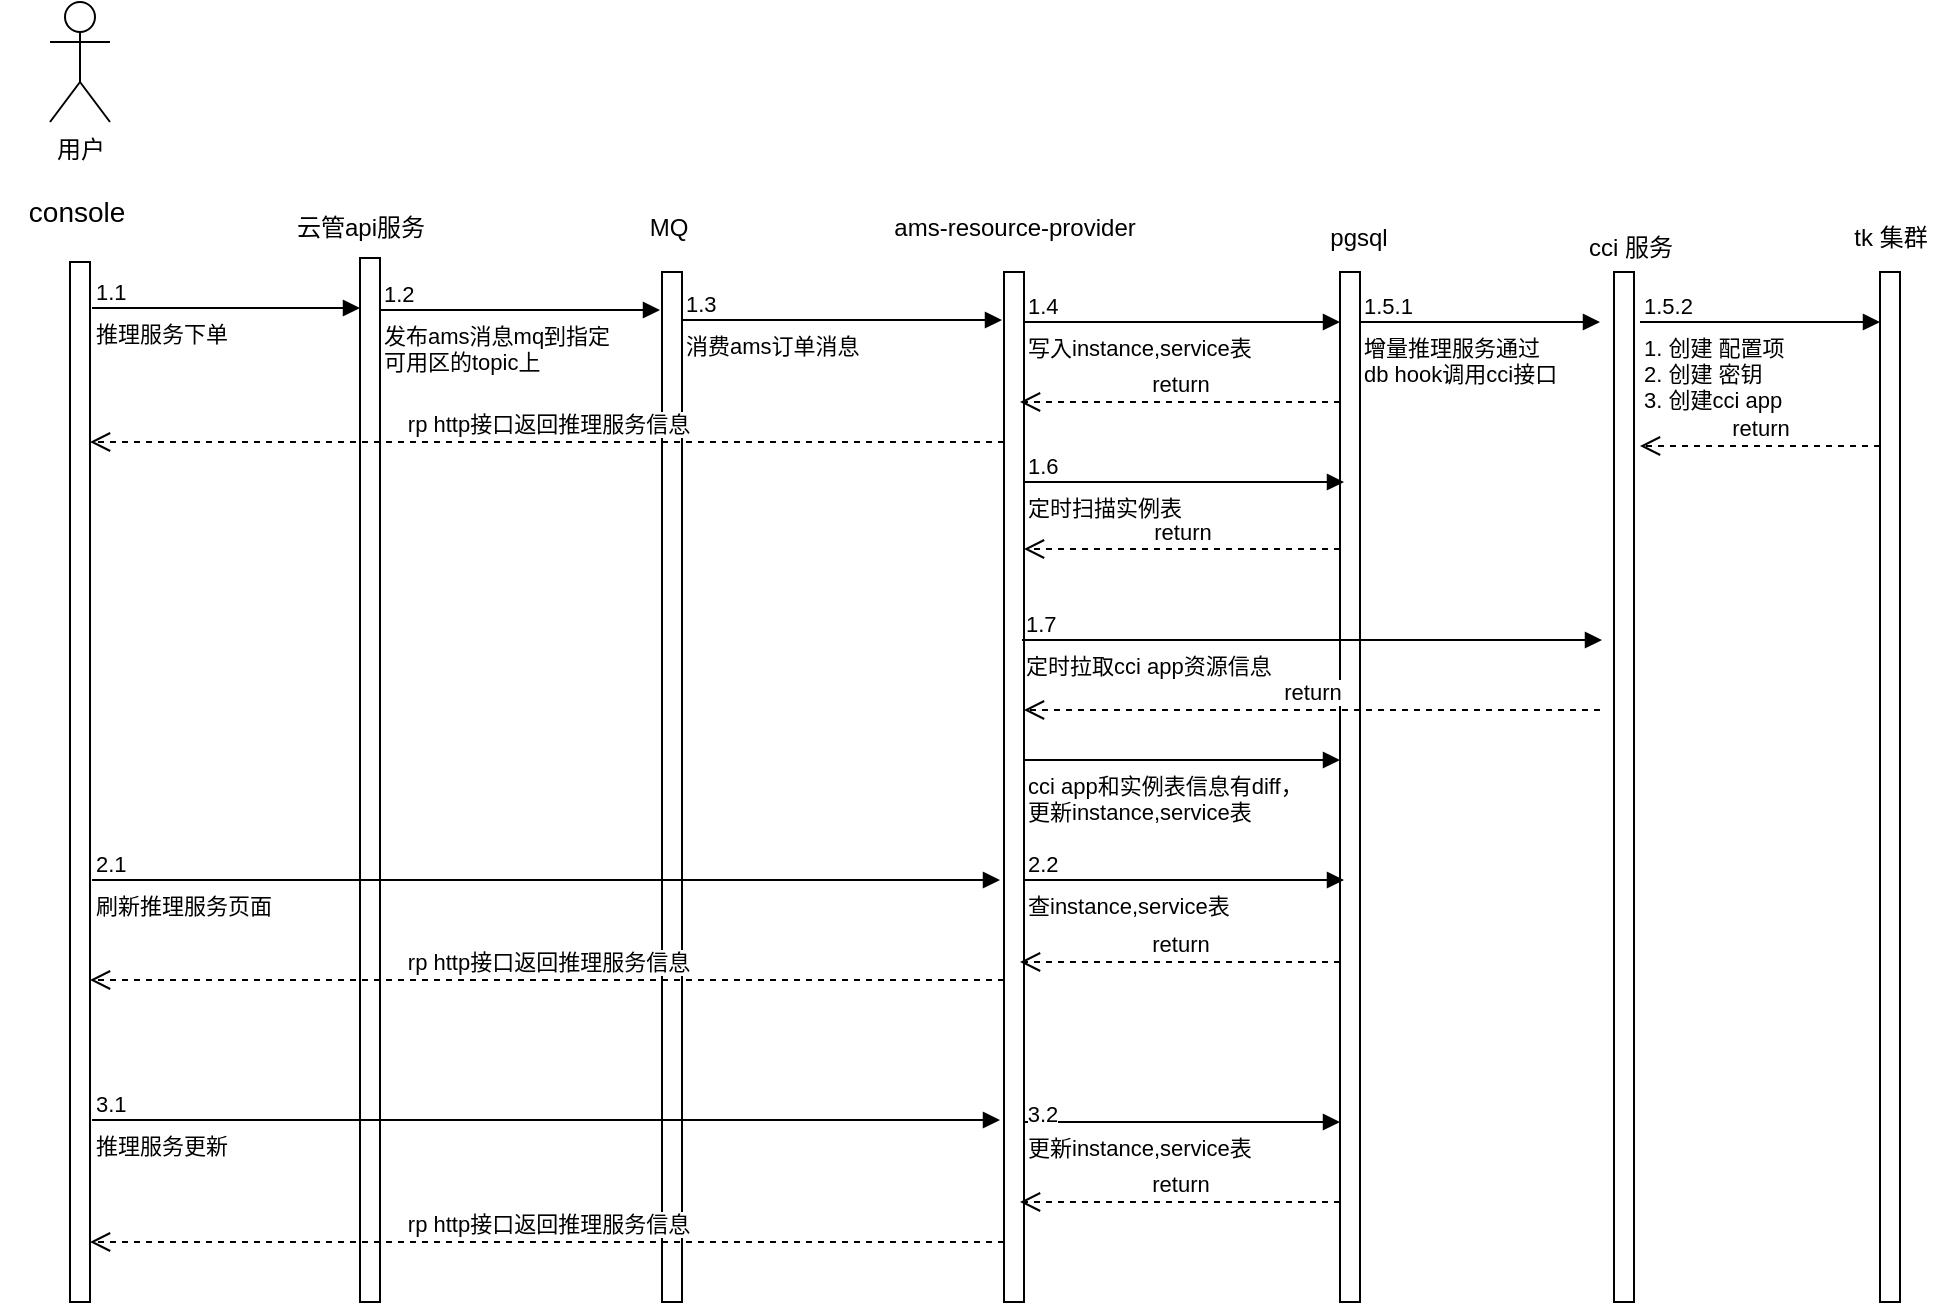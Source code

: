 <mxfile version="22.1.11" type="github">
  <diagram name="第 1 页" id="wUX5twKW95JPzg22RwcC">
    <mxGraphModel dx="1272" dy="853" grid="1" gridSize="10" guides="1" tooltips="1" connect="1" arrows="1" fold="1" page="1" pageScale="1" pageWidth="827" pageHeight="1169" math="0" shadow="0">
      <root>
        <mxCell id="0" />
        <mxCell id="1" parent="0" />
        <mxCell id="F8USyMMURStgGjkpNutp-11" value="用户" style="shape=umlActor;verticalLabelPosition=bottom;verticalAlign=top;html=1;outlineConnect=0;" vertex="1" parent="1">
          <mxGeometry x="125" y="430" width="30" height="60" as="geometry" />
        </mxCell>
        <mxCell id="F8USyMMURStgGjkpNutp-15" value="" style="html=1;points=[[0,0,0,0,5],[0,1,0,0,-5],[1,0,0,0,5],[1,1,0,0,-5]];perimeter=orthogonalPerimeter;outlineConnect=0;targetShapes=umlLifeline;portConstraint=eastwest;newEdgeStyle={&quot;curved&quot;:0,&quot;rounded&quot;:0};" vertex="1" parent="1">
          <mxGeometry x="135" y="560" width="10" height="520" as="geometry" />
        </mxCell>
        <mxCell id="F8USyMMURStgGjkpNutp-16" value="&lt;font style=&quot;font-size: 14px;&quot;&gt;console&amp;nbsp;&lt;/font&gt;" style="text;html=1;align=center;verticalAlign=middle;resizable=0;points=[];autosize=1;strokeColor=none;fillColor=none;" vertex="1" parent="1">
          <mxGeometry x="100" y="520" width="80" height="30" as="geometry" />
        </mxCell>
        <mxCell id="F8USyMMURStgGjkpNutp-20" value="" style="html=1;points=[[0,0,0,0,5],[0,1,0,0,-5],[1,0,0,0,5],[1,1,0,0,-5]];perimeter=orthogonalPerimeter;outlineConnect=0;targetShapes=umlLifeline;portConstraint=eastwest;newEdgeStyle={&quot;curved&quot;:0,&quot;rounded&quot;:0};" vertex="1" parent="1">
          <mxGeometry x="431" y="565" width="10" height="515" as="geometry" />
        </mxCell>
        <mxCell id="F8USyMMURStgGjkpNutp-21" value="MQ" style="text;html=1;align=center;verticalAlign=middle;resizable=0;points=[];autosize=1;strokeColor=none;fillColor=none;" vertex="1" parent="1">
          <mxGeometry x="414" y="528" width="40" height="30" as="geometry" />
        </mxCell>
        <mxCell id="F8USyMMURStgGjkpNutp-22" value="推理服务下单" style="endArrow=block;endFill=1;html=1;edgeStyle=orthogonalEdgeStyle;align=left;verticalAlign=top;rounded=0;" edge="1" parent="1">
          <mxGeometry x="-1" relative="1" as="geometry">
            <mxPoint x="146" y="583" as="sourcePoint" />
            <mxPoint x="280" y="583" as="targetPoint" />
          </mxGeometry>
        </mxCell>
        <mxCell id="F8USyMMURStgGjkpNutp-23" value="1.1" style="edgeLabel;resizable=0;html=1;align=left;verticalAlign=bottom;" connectable="0" vertex="1" parent="F8USyMMURStgGjkpNutp-22">
          <mxGeometry x="-1" relative="1" as="geometry" />
        </mxCell>
        <mxCell id="F8USyMMURStgGjkpNutp-24" value="" style="html=1;points=[[0,0,0,0,5],[0,1,0,0,-5],[1,0,0,0,5],[1,1,0,0,-5]];perimeter=orthogonalPerimeter;outlineConnect=0;targetShapes=umlLifeline;portConstraint=eastwest;newEdgeStyle={&quot;curved&quot;:0,&quot;rounded&quot;:0};" vertex="1" parent="1">
          <mxGeometry x="602" y="565" width="10" height="515" as="geometry" />
        </mxCell>
        <mxCell id="F8USyMMURStgGjkpNutp-25" value="ams-resource-provider" style="text;html=1;align=center;verticalAlign=middle;resizable=0;points=[];autosize=1;strokeColor=none;fillColor=none;" vertex="1" parent="1">
          <mxGeometry x="537" y="528" width="140" height="30" as="geometry" />
        </mxCell>
        <mxCell id="F8USyMMURStgGjkpNutp-26" value="消费ams订单消息" style="endArrow=block;endFill=1;html=1;edgeStyle=orthogonalEdgeStyle;align=left;verticalAlign=top;rounded=0;" edge="1" parent="1">
          <mxGeometry x="-1" relative="1" as="geometry">
            <mxPoint x="441" y="589" as="sourcePoint" />
            <mxPoint x="601" y="589" as="targetPoint" />
            <mxPoint as="offset" />
          </mxGeometry>
        </mxCell>
        <mxCell id="F8USyMMURStgGjkpNutp-27" value="1.3" style="edgeLabel;resizable=0;html=1;align=left;verticalAlign=bottom;" connectable="0" vertex="1" parent="F8USyMMURStgGjkpNutp-26">
          <mxGeometry x="-1" relative="1" as="geometry" />
        </mxCell>
        <mxCell id="F8USyMMURStgGjkpNutp-28" value="" style="html=1;points=[[0,0,0,0,5],[0,1,0,0,-5],[1,0,0,0,5],[1,1,0,0,-5]];perimeter=orthogonalPerimeter;outlineConnect=0;targetShapes=umlLifeline;portConstraint=eastwest;newEdgeStyle={&quot;curved&quot;:0,&quot;rounded&quot;:0};" vertex="1" parent="1">
          <mxGeometry x="770" y="565" width="10" height="515" as="geometry" />
        </mxCell>
        <mxCell id="F8USyMMURStgGjkpNutp-29" value="pgsql" style="text;html=1;align=center;verticalAlign=middle;resizable=0;points=[];autosize=1;strokeColor=none;fillColor=none;" vertex="1" parent="1">
          <mxGeometry x="754" y="533" width="50" height="30" as="geometry" />
        </mxCell>
        <mxCell id="F8USyMMURStgGjkpNutp-30" value="查instance,service表" style="endArrow=block;endFill=1;html=1;edgeStyle=orthogonalEdgeStyle;align=left;verticalAlign=top;rounded=0;" edge="1" parent="1">
          <mxGeometry x="-1" relative="1" as="geometry">
            <mxPoint x="612" y="869" as="sourcePoint" />
            <mxPoint x="772" y="869" as="targetPoint" />
            <mxPoint as="offset" />
          </mxGeometry>
        </mxCell>
        <mxCell id="F8USyMMURStgGjkpNutp-31" value="2.2" style="edgeLabel;resizable=0;html=1;align=left;verticalAlign=bottom;" connectable="0" vertex="1" parent="F8USyMMURStgGjkpNutp-30">
          <mxGeometry x="-1" relative="1" as="geometry" />
        </mxCell>
        <mxCell id="F8USyMMURStgGjkpNutp-32" value="" style="html=1;points=[[0,0,0,0,5],[0,1,0,0,-5],[1,0,0,0,5],[1,1,0,0,-5]];perimeter=orthogonalPerimeter;outlineConnect=0;targetShapes=umlLifeline;portConstraint=eastwest;newEdgeStyle={&quot;curved&quot;:0,&quot;rounded&quot;:0};" vertex="1" parent="1">
          <mxGeometry x="280" y="558" width="10" height="522" as="geometry" />
        </mxCell>
        <mxCell id="F8USyMMURStgGjkpNutp-33" value="云管api服务" style="text;html=1;align=center;verticalAlign=middle;resizable=0;points=[];autosize=1;strokeColor=none;fillColor=none;" vertex="1" parent="1">
          <mxGeometry x="235" y="528" width="90" height="30" as="geometry" />
        </mxCell>
        <mxCell id="F8USyMMURStgGjkpNutp-36" value="发布ams消息mq到指定&lt;br&gt;可用区的topic上" style="endArrow=block;endFill=1;html=1;edgeStyle=orthogonalEdgeStyle;align=left;verticalAlign=top;rounded=0;" edge="1" parent="1">
          <mxGeometry x="-1" relative="1" as="geometry">
            <mxPoint x="290" y="584" as="sourcePoint" />
            <mxPoint x="430" y="584" as="targetPoint" />
            <mxPoint as="offset" />
          </mxGeometry>
        </mxCell>
        <mxCell id="F8USyMMURStgGjkpNutp-37" value="1.2" style="edgeLabel;resizable=0;html=1;align=left;verticalAlign=bottom;" connectable="0" vertex="1" parent="F8USyMMURStgGjkpNutp-36">
          <mxGeometry x="-1" relative="1" as="geometry" />
        </mxCell>
        <mxCell id="F8USyMMURStgGjkpNutp-40" value="rp http接口返回推理服务信息" style="html=1;verticalAlign=bottom;endArrow=open;dashed=1;endSize=8;curved=0;rounded=0;" edge="1" parent="1">
          <mxGeometry x="-0.0" relative="1" as="geometry">
            <mxPoint x="602" y="650" as="sourcePoint" />
            <mxPoint x="145" y="650" as="targetPoint" />
            <mxPoint as="offset" />
          </mxGeometry>
        </mxCell>
        <mxCell id="F8USyMMURStgGjkpNutp-42" value="" style="html=1;points=[[0,0,0,0,5],[0,1,0,0,-5],[1,0,0,0,5],[1,1,0,0,-5]];perimeter=orthogonalPerimeter;outlineConnect=0;targetShapes=umlLifeline;portConstraint=eastwest;newEdgeStyle={&quot;curved&quot;:0,&quot;rounded&quot;:0};" vertex="1" parent="1">
          <mxGeometry x="907" y="565" width="10" height="515" as="geometry" />
        </mxCell>
        <mxCell id="F8USyMMURStgGjkpNutp-43" value="cci 服务" style="text;html=1;align=center;verticalAlign=middle;resizable=0;points=[];autosize=1;strokeColor=none;fillColor=none;" vertex="1" parent="1">
          <mxGeometry x="880" y="538" width="70" height="30" as="geometry" />
        </mxCell>
        <mxCell id="F8USyMMURStgGjkpNutp-44" value="增量推理服务通过&lt;br&gt;db hook调用cci接口" style="endArrow=block;endFill=1;html=1;edgeStyle=orthogonalEdgeStyle;align=left;verticalAlign=top;rounded=0;" edge="1" parent="1">
          <mxGeometry x="-1" relative="1" as="geometry">
            <mxPoint x="780" y="590" as="sourcePoint" />
            <mxPoint x="900" y="590" as="targetPoint" />
            <mxPoint as="offset" />
          </mxGeometry>
        </mxCell>
        <mxCell id="F8USyMMURStgGjkpNutp-45" value="1.5.1" style="edgeLabel;resizable=0;html=1;align=left;verticalAlign=bottom;" connectable="0" vertex="1" parent="F8USyMMURStgGjkpNutp-44">
          <mxGeometry x="-1" relative="1" as="geometry" />
        </mxCell>
        <mxCell id="F8USyMMURStgGjkpNutp-46" value="" style="html=1;points=[[0,0,0,0,5],[0,1,0,0,-5],[1,0,0,0,5],[1,1,0,0,-5]];perimeter=orthogonalPerimeter;outlineConnect=0;targetShapes=umlLifeline;portConstraint=eastwest;newEdgeStyle={&quot;curved&quot;:0,&quot;rounded&quot;:0};" vertex="1" parent="1">
          <mxGeometry x="1040" y="565" width="10" height="515" as="geometry" />
        </mxCell>
        <mxCell id="F8USyMMURStgGjkpNutp-49" value="1. 创建 配置项&lt;br&gt;2. 创建 密钥&lt;br&gt;3. 创建cci app" style="endArrow=block;endFill=1;html=1;edgeStyle=orthogonalEdgeStyle;align=left;verticalAlign=top;rounded=0;" edge="1" parent="1">
          <mxGeometry x="-1" relative="1" as="geometry">
            <mxPoint x="920" y="590" as="sourcePoint" />
            <mxPoint x="1040" y="590" as="targetPoint" />
            <mxPoint as="offset" />
          </mxGeometry>
        </mxCell>
        <mxCell id="F8USyMMURStgGjkpNutp-50" value="1.5.2" style="edgeLabel;resizable=0;html=1;align=left;verticalAlign=bottom;" connectable="0" vertex="1" parent="F8USyMMURStgGjkpNutp-49">
          <mxGeometry x="-1" relative="1" as="geometry" />
        </mxCell>
        <mxCell id="F8USyMMURStgGjkpNutp-51" value="tk 集群" style="text;html=1;align=center;verticalAlign=middle;resizable=0;points=[];autosize=1;strokeColor=none;fillColor=none;" vertex="1" parent="1">
          <mxGeometry x="1015" y="533" width="60" height="30" as="geometry" />
        </mxCell>
        <mxCell id="F8USyMMURStgGjkpNutp-53" value="定时扫描实例表" style="endArrow=block;endFill=1;html=1;edgeStyle=orthogonalEdgeStyle;align=left;verticalAlign=top;rounded=0;" edge="1" parent="1">
          <mxGeometry x="-1" relative="1" as="geometry">
            <mxPoint x="612" y="670" as="sourcePoint" />
            <mxPoint x="772" y="670" as="targetPoint" />
            <mxPoint as="offset" />
          </mxGeometry>
        </mxCell>
        <mxCell id="F8USyMMURStgGjkpNutp-54" value="1.6" style="edgeLabel;resizable=0;html=1;align=left;verticalAlign=bottom;" connectable="0" vertex="1" parent="F8USyMMURStgGjkpNutp-53">
          <mxGeometry x="-1" relative="1" as="geometry" />
        </mxCell>
        <mxCell id="F8USyMMURStgGjkpNutp-55" value="定时拉取cci app资源信息" style="endArrow=block;endFill=1;html=1;edgeStyle=orthogonalEdgeStyle;align=left;verticalAlign=top;rounded=0;" edge="1" parent="1">
          <mxGeometry x="-1" relative="1" as="geometry">
            <mxPoint x="611" y="749" as="sourcePoint" />
            <mxPoint x="901" y="749" as="targetPoint" />
            <mxPoint as="offset" />
          </mxGeometry>
        </mxCell>
        <mxCell id="F8USyMMURStgGjkpNutp-56" value="1.7" style="edgeLabel;resizable=0;html=1;align=left;verticalAlign=bottom;" connectable="0" vertex="1" parent="F8USyMMURStgGjkpNutp-55">
          <mxGeometry x="-1" relative="1" as="geometry" />
        </mxCell>
        <mxCell id="F8USyMMURStgGjkpNutp-57" value="cci app和实例表信息有diff，&lt;br&gt;更新instance,service表" style="endArrow=block;endFill=1;html=1;edgeStyle=orthogonalEdgeStyle;align=left;verticalAlign=top;rounded=0;" edge="1" parent="1">
          <mxGeometry x="-1" relative="1" as="geometry">
            <mxPoint x="612" y="809" as="sourcePoint" />
            <mxPoint x="770" y="809" as="targetPoint" />
            <mxPoint as="offset" />
          </mxGeometry>
        </mxCell>
        <mxCell id="F8USyMMURStgGjkpNutp-59" value="刷新推理服务页面" style="endArrow=block;endFill=1;html=1;edgeStyle=orthogonalEdgeStyle;align=left;verticalAlign=top;rounded=0;" edge="1" parent="1">
          <mxGeometry x="-1" relative="1" as="geometry">
            <mxPoint x="146" y="869" as="sourcePoint" />
            <mxPoint x="600" y="869" as="targetPoint" />
          </mxGeometry>
        </mxCell>
        <mxCell id="F8USyMMURStgGjkpNutp-60" value="2.1" style="edgeLabel;resizable=0;html=1;align=left;verticalAlign=bottom;" connectable="0" vertex="1" parent="F8USyMMURStgGjkpNutp-59">
          <mxGeometry x="-1" relative="1" as="geometry" />
        </mxCell>
        <mxCell id="F8USyMMURStgGjkpNutp-63" value="rp http接口返回推理服务信息" style="html=1;verticalAlign=bottom;endArrow=open;dashed=1;endSize=8;curved=0;rounded=0;" edge="1" parent="1">
          <mxGeometry x="-0.0" relative="1" as="geometry">
            <mxPoint x="602" y="919" as="sourcePoint" />
            <mxPoint x="145" y="919" as="targetPoint" />
            <mxPoint as="offset" />
          </mxGeometry>
        </mxCell>
        <mxCell id="F8USyMMURStgGjkpNutp-64" value="写入instance,service表" style="endArrow=block;endFill=1;html=1;edgeStyle=orthogonalEdgeStyle;align=left;verticalAlign=top;rounded=0;" edge="1" parent="1">
          <mxGeometry x="-1" relative="1" as="geometry">
            <mxPoint x="612" y="590" as="sourcePoint" />
            <mxPoint x="770" y="590" as="targetPoint" />
            <mxPoint as="offset" />
          </mxGeometry>
        </mxCell>
        <mxCell id="F8USyMMURStgGjkpNutp-65" value="1.4" style="edgeLabel;resizable=0;html=1;align=left;verticalAlign=bottom;" connectable="0" vertex="1" parent="F8USyMMURStgGjkpNutp-64">
          <mxGeometry x="-1" relative="1" as="geometry" />
        </mxCell>
        <mxCell id="F8USyMMURStgGjkpNutp-66" value="推理服务更新" style="endArrow=block;endFill=1;html=1;edgeStyle=orthogonalEdgeStyle;align=left;verticalAlign=top;rounded=0;" edge="1" parent="1">
          <mxGeometry x="-1" relative="1" as="geometry">
            <mxPoint x="146" y="989" as="sourcePoint" />
            <mxPoint x="600" y="989" as="targetPoint" />
            <mxPoint as="offset" />
          </mxGeometry>
        </mxCell>
        <mxCell id="F8USyMMURStgGjkpNutp-67" value="3.1" style="edgeLabel;resizable=0;html=1;align=left;verticalAlign=bottom;" connectable="0" vertex="1" parent="F8USyMMURStgGjkpNutp-66">
          <mxGeometry x="-1" relative="1" as="geometry" />
        </mxCell>
        <mxCell id="F8USyMMURStgGjkpNutp-68" value="return" style="html=1;verticalAlign=bottom;endArrow=open;dashed=1;endSize=8;curved=0;rounded=0;" edge="1" parent="1">
          <mxGeometry relative="1" as="geometry">
            <mxPoint x="900" y="784" as="sourcePoint" />
            <mxPoint x="612" y="784" as="targetPoint" />
          </mxGeometry>
        </mxCell>
        <mxCell id="F8USyMMURStgGjkpNutp-70" value="return" style="html=1;verticalAlign=bottom;endArrow=open;dashed=1;endSize=8;curved=0;rounded=0;" edge="1" parent="1">
          <mxGeometry relative="1" as="geometry">
            <mxPoint x="770" y="703.5" as="sourcePoint" />
            <mxPoint x="612" y="703.5" as="targetPoint" />
          </mxGeometry>
        </mxCell>
        <mxCell id="F8USyMMURStgGjkpNutp-71" value="return" style="html=1;verticalAlign=bottom;endArrow=open;dashed=1;endSize=8;curved=0;rounded=0;" edge="1" parent="1">
          <mxGeometry relative="1" as="geometry">
            <mxPoint x="1040.0" y="652" as="sourcePoint" />
            <mxPoint x="920" y="652" as="targetPoint" />
          </mxGeometry>
        </mxCell>
        <mxCell id="F8USyMMURStgGjkpNutp-72" value="更新instance,service表" style="endArrow=block;endFill=1;html=1;edgeStyle=orthogonalEdgeStyle;align=left;verticalAlign=top;rounded=0;" edge="1" parent="1">
          <mxGeometry x="-1" relative="1" as="geometry">
            <mxPoint x="612" y="990" as="sourcePoint" />
            <mxPoint x="770" y="990" as="targetPoint" />
            <mxPoint as="offset" />
          </mxGeometry>
        </mxCell>
        <mxCell id="F8USyMMURStgGjkpNutp-79" value="3.2" style="edgeLabel;html=1;align=center;verticalAlign=middle;resizable=0;points=[];" vertex="1" connectable="0" parent="F8USyMMURStgGjkpNutp-72">
          <mxGeometry x="-0.907" y="4" relative="1" as="geometry">
            <mxPoint x="1" as="offset" />
          </mxGeometry>
        </mxCell>
        <mxCell id="F8USyMMURStgGjkpNutp-74" value="return" style="html=1;verticalAlign=bottom;endArrow=open;dashed=1;endSize=8;curved=0;rounded=0;" edge="1" parent="1" source="F8USyMMURStgGjkpNutp-28">
          <mxGeometry relative="1" as="geometry">
            <mxPoint x="690" y="630" as="sourcePoint" />
            <mxPoint x="610" y="630" as="targetPoint" />
          </mxGeometry>
        </mxCell>
        <mxCell id="F8USyMMURStgGjkpNutp-75" value="return" style="html=1;verticalAlign=bottom;endArrow=open;dashed=1;endSize=8;curved=0;rounded=0;" edge="1" parent="1" source="F8USyMMURStgGjkpNutp-28">
          <mxGeometry relative="1" as="geometry">
            <mxPoint x="690" y="910" as="sourcePoint" />
            <mxPoint x="610" y="910" as="targetPoint" />
          </mxGeometry>
        </mxCell>
        <mxCell id="F8USyMMURStgGjkpNutp-76" value="rp http接口返回推理服务信息" style="html=1;verticalAlign=bottom;endArrow=open;dashed=1;endSize=8;curved=0;rounded=0;" edge="1" parent="1">
          <mxGeometry x="-0.0" relative="1" as="geometry">
            <mxPoint x="602" y="1050" as="sourcePoint" />
            <mxPoint x="145" y="1050" as="targetPoint" />
            <mxPoint as="offset" />
          </mxGeometry>
        </mxCell>
        <mxCell id="F8USyMMURStgGjkpNutp-78" value="return" style="html=1;verticalAlign=bottom;endArrow=open;dashed=1;endSize=8;curved=0;rounded=0;exitX=0;exitY=0.903;exitDx=0;exitDy=0;exitPerimeter=0;" edge="1" parent="1" source="F8USyMMURStgGjkpNutp-28">
          <mxGeometry relative="1" as="geometry">
            <mxPoint x="690" y="1030" as="sourcePoint" />
            <mxPoint x="610" y="1030" as="targetPoint" />
          </mxGeometry>
        </mxCell>
      </root>
    </mxGraphModel>
  </diagram>
</mxfile>
